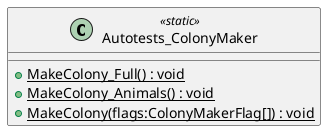 @startuml
class Autotests_ColonyMaker <<static>> {
    + {static} MakeColony_Full() : void
    + {static} MakeColony_Animals() : void
    + {static} MakeColony(flags:ColonyMakerFlag[]) : void
}
@enduml
